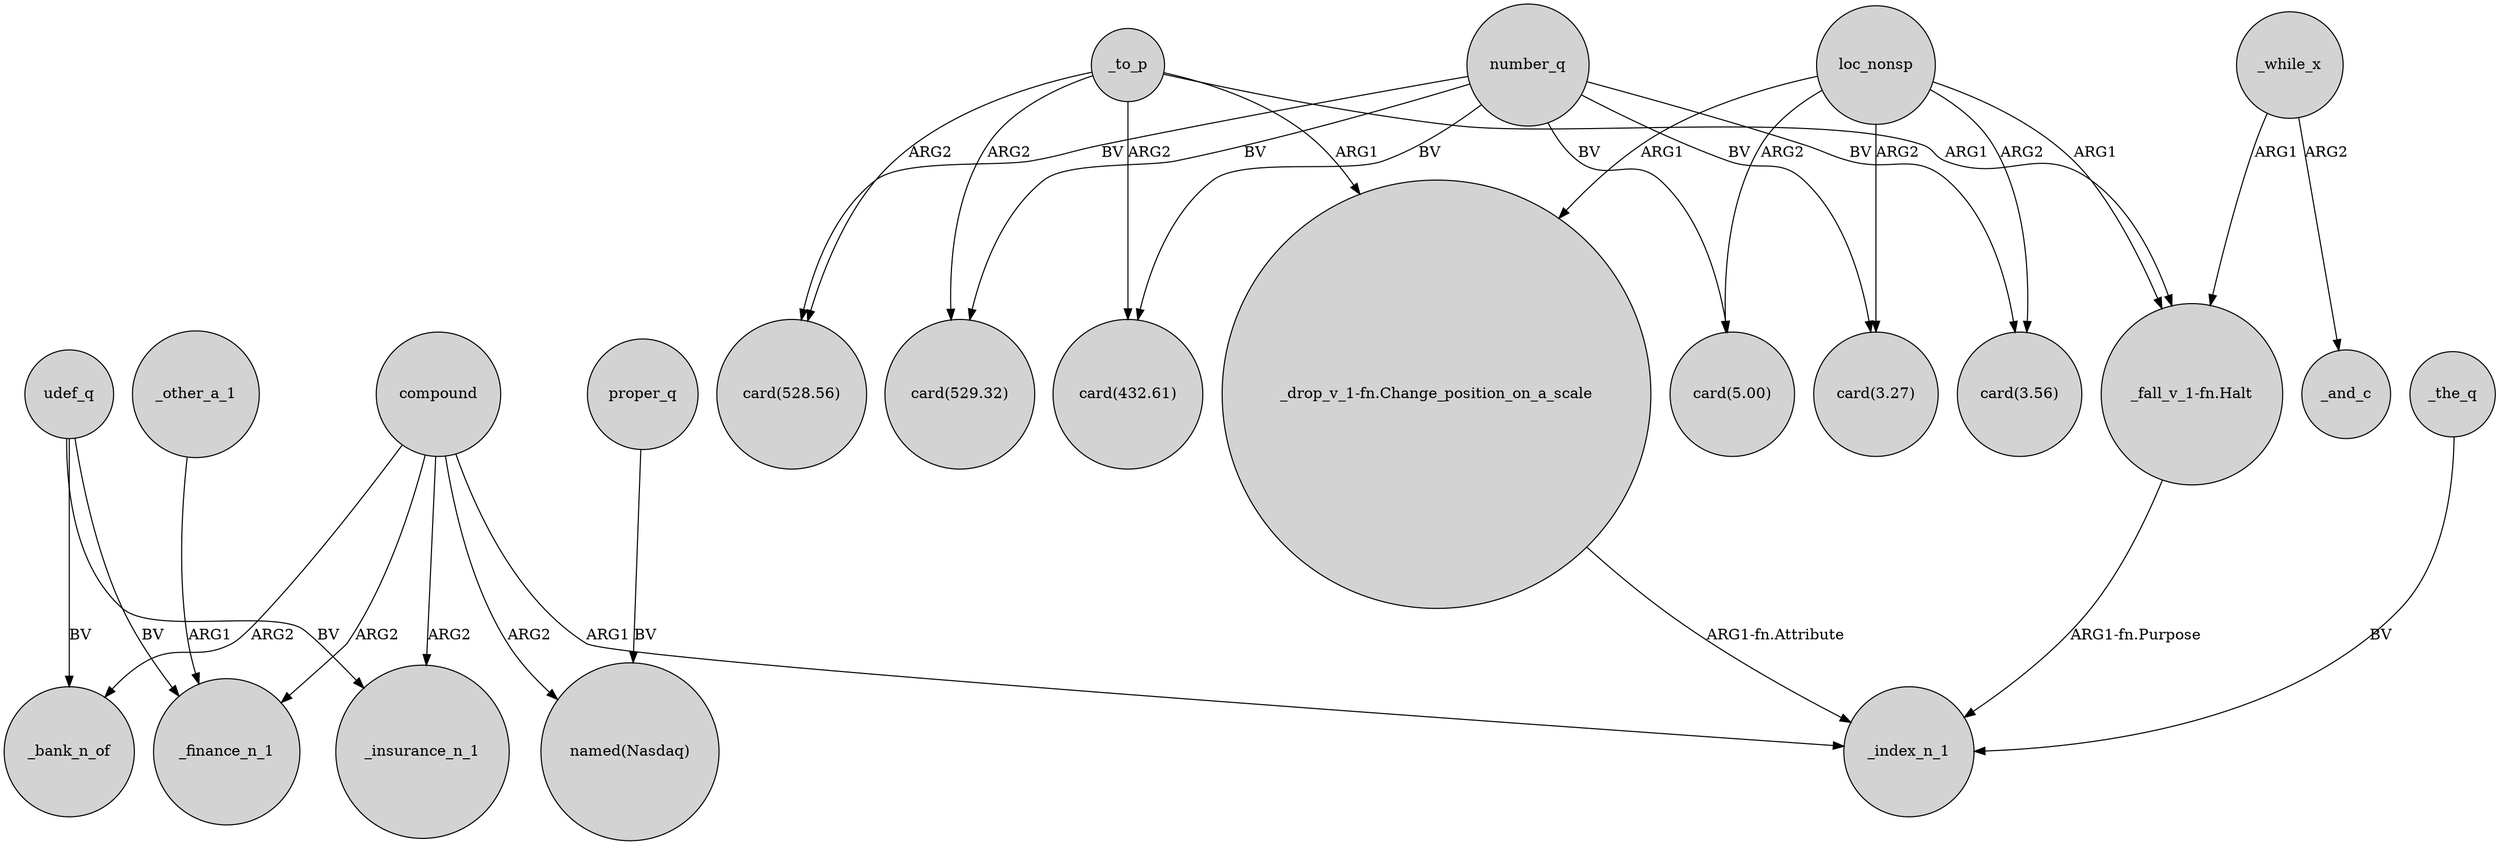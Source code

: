 digraph {
	node [shape=circle style=filled]
	udef_q -> _insurance_n_1 [label=BV]
	_to_p -> "card(529.32)" [label=ARG2]
	udef_q -> _finance_n_1 [label=BV]
	_while_x -> _and_c [label=ARG2]
	proper_q -> "named(Nasdaq)" [label=BV]
	loc_nonsp -> "_drop_v_1-fn.Change_position_on_a_scale" [label=ARG1]
	loc_nonsp -> "card(3.27)" [label=ARG2]
	number_q -> "card(3.27)" [label=BV]
	udef_q -> _bank_n_of [label=BV]
	"_fall_v_1-fn.Halt" -> _index_n_1 [label="ARG1-fn.Purpose"]
	_to_p -> "card(528.56)" [label=ARG2]
	compound -> _bank_n_of [label=ARG2]
	_the_q -> _index_n_1 [label=BV]
	number_q -> "card(3.56)" [label=BV]
	number_q -> "card(5.00)" [label=BV]
	loc_nonsp -> "_fall_v_1-fn.Halt" [label=ARG1]
	compound -> _finance_n_1 [label=ARG2]
	_to_p -> "_drop_v_1-fn.Change_position_on_a_scale" [label=ARG1]
	number_q -> "card(432.61)" [label=BV]
	loc_nonsp -> "card(3.56)" [label=ARG2]
	compound -> _index_n_1 [label=ARG1]
	_while_x -> "_fall_v_1-fn.Halt" [label=ARG1]
	compound -> _insurance_n_1 [label=ARG2]
	_other_a_1 -> _finance_n_1 [label=ARG1]
	number_q -> "card(529.32)" [label=BV]
	_to_p -> "card(432.61)" [label=ARG2]
	"_drop_v_1-fn.Change_position_on_a_scale" -> _index_n_1 [label="ARG1-fn.Attribute"]
	compound -> "named(Nasdaq)" [label=ARG2]
	_to_p -> "_fall_v_1-fn.Halt" [label=ARG1]
	number_q -> "card(528.56)" [label=BV]
	loc_nonsp -> "card(5.00)" [label=ARG2]
}

